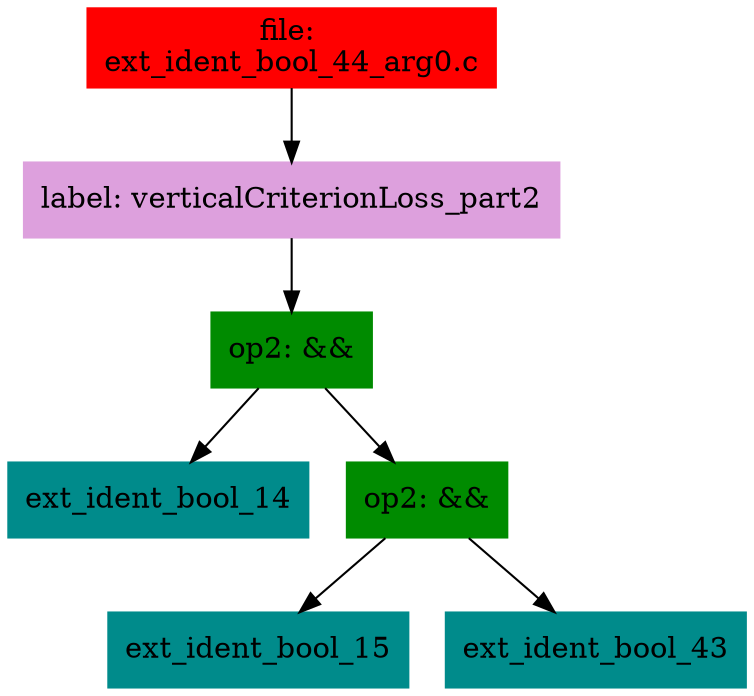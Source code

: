 digraph G {
node [shape=box]

0 [label="file: 
ext_ident_bool_44_arg0.c",color=red, style=filled]
1 [label="label: verticalCriterionLoss_part2",color=plum, style=filled]
0 -> 1
2 [label="op2: &&",color=green4, style=filled]
1 -> 2
3 [label="ext_ident_bool_14",color=cyan4, style=filled]
2 -> 3
20 [label="op2: &&",color=green4, style=filled]
2 -> 20
21 [label="ext_ident_bool_15",color=cyan4, style=filled]
20 -> 21
32 [label="ext_ident_bool_43",color=cyan4, style=filled]
20 -> 32


}

